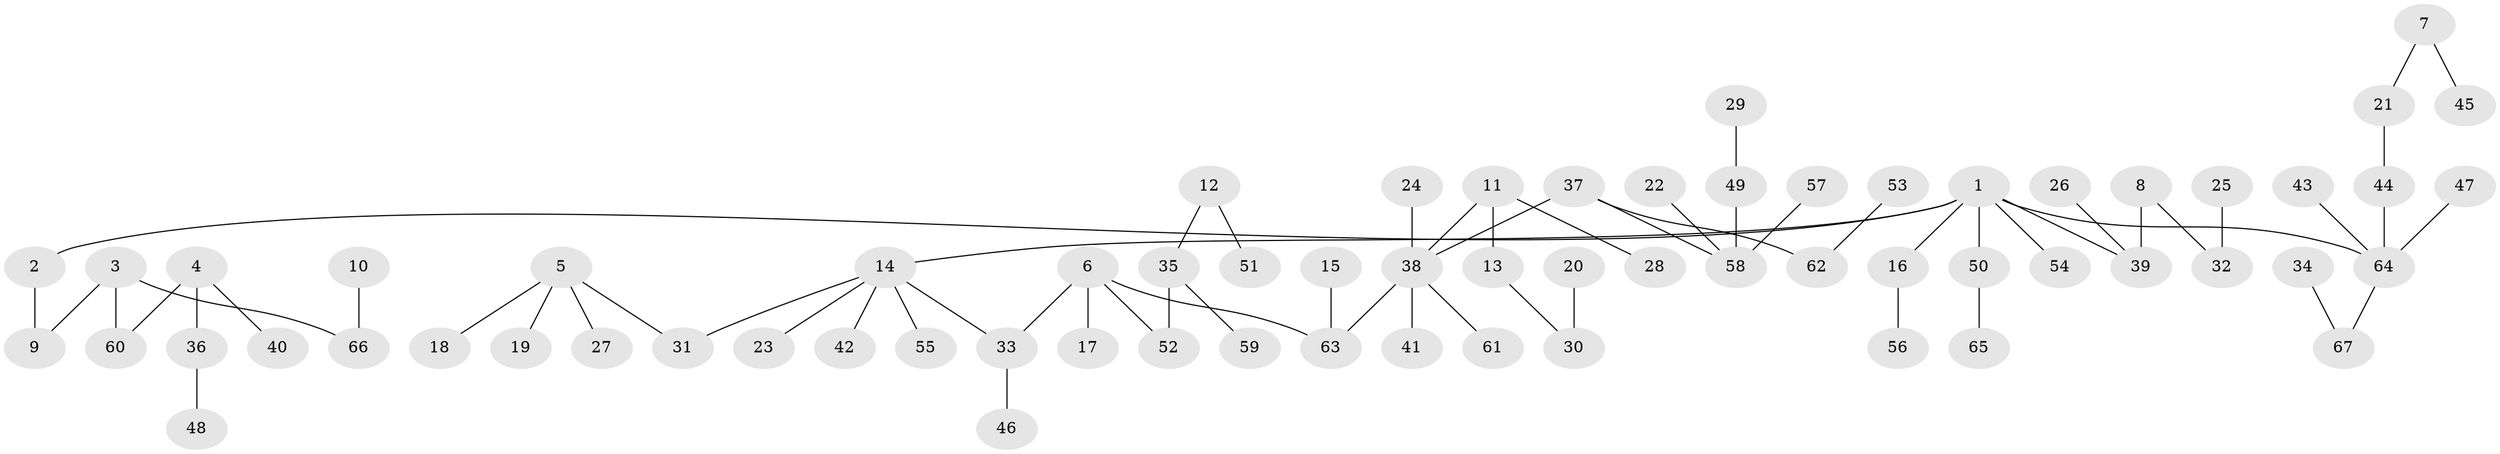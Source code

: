 // original degree distribution, {5: 0.029850746268656716, 6: 0.014925373134328358, 4: 0.08955223880597014, 3: 0.09701492537313433, 2: 0.27611940298507465, 8: 0.007462686567164179, 1: 0.48507462686567165}
// Generated by graph-tools (version 1.1) at 2025/50/03/09/25 03:50:20]
// undirected, 67 vertices, 66 edges
graph export_dot {
graph [start="1"]
  node [color=gray90,style=filled];
  1;
  2;
  3;
  4;
  5;
  6;
  7;
  8;
  9;
  10;
  11;
  12;
  13;
  14;
  15;
  16;
  17;
  18;
  19;
  20;
  21;
  22;
  23;
  24;
  25;
  26;
  27;
  28;
  29;
  30;
  31;
  32;
  33;
  34;
  35;
  36;
  37;
  38;
  39;
  40;
  41;
  42;
  43;
  44;
  45;
  46;
  47;
  48;
  49;
  50;
  51;
  52;
  53;
  54;
  55;
  56;
  57;
  58;
  59;
  60;
  61;
  62;
  63;
  64;
  65;
  66;
  67;
  1 -- 2 [weight=1.0];
  1 -- 14 [weight=1.0];
  1 -- 16 [weight=1.0];
  1 -- 39 [weight=1.0];
  1 -- 50 [weight=1.0];
  1 -- 54 [weight=1.0];
  1 -- 64 [weight=1.0];
  2 -- 9 [weight=1.0];
  3 -- 9 [weight=1.0];
  3 -- 60 [weight=1.0];
  3 -- 66 [weight=1.0];
  4 -- 36 [weight=1.0];
  4 -- 40 [weight=1.0];
  4 -- 60 [weight=1.0];
  5 -- 18 [weight=1.0];
  5 -- 19 [weight=1.0];
  5 -- 27 [weight=1.0];
  5 -- 31 [weight=1.0];
  6 -- 17 [weight=1.0];
  6 -- 33 [weight=1.0];
  6 -- 52 [weight=1.0];
  6 -- 63 [weight=1.0];
  7 -- 21 [weight=1.0];
  7 -- 45 [weight=1.0];
  8 -- 32 [weight=1.0];
  8 -- 39 [weight=1.0];
  10 -- 66 [weight=1.0];
  11 -- 13 [weight=1.0];
  11 -- 28 [weight=1.0];
  11 -- 38 [weight=1.0];
  12 -- 35 [weight=1.0];
  12 -- 51 [weight=1.0];
  13 -- 30 [weight=1.0];
  14 -- 23 [weight=1.0];
  14 -- 31 [weight=1.0];
  14 -- 33 [weight=1.0];
  14 -- 42 [weight=1.0];
  14 -- 55 [weight=1.0];
  15 -- 63 [weight=1.0];
  16 -- 56 [weight=1.0];
  20 -- 30 [weight=1.0];
  21 -- 44 [weight=1.0];
  22 -- 58 [weight=1.0];
  24 -- 38 [weight=1.0];
  25 -- 32 [weight=1.0];
  26 -- 39 [weight=1.0];
  29 -- 49 [weight=1.0];
  33 -- 46 [weight=1.0];
  34 -- 67 [weight=1.0];
  35 -- 52 [weight=1.0];
  35 -- 59 [weight=1.0];
  36 -- 48 [weight=1.0];
  37 -- 38 [weight=1.0];
  37 -- 58 [weight=1.0];
  37 -- 62 [weight=1.0];
  38 -- 41 [weight=1.0];
  38 -- 61 [weight=1.0];
  38 -- 63 [weight=1.0];
  43 -- 64 [weight=1.0];
  44 -- 64 [weight=1.0];
  47 -- 64 [weight=1.0];
  49 -- 58 [weight=1.0];
  50 -- 65 [weight=1.0];
  53 -- 62 [weight=1.0];
  57 -- 58 [weight=1.0];
  64 -- 67 [weight=1.0];
}

